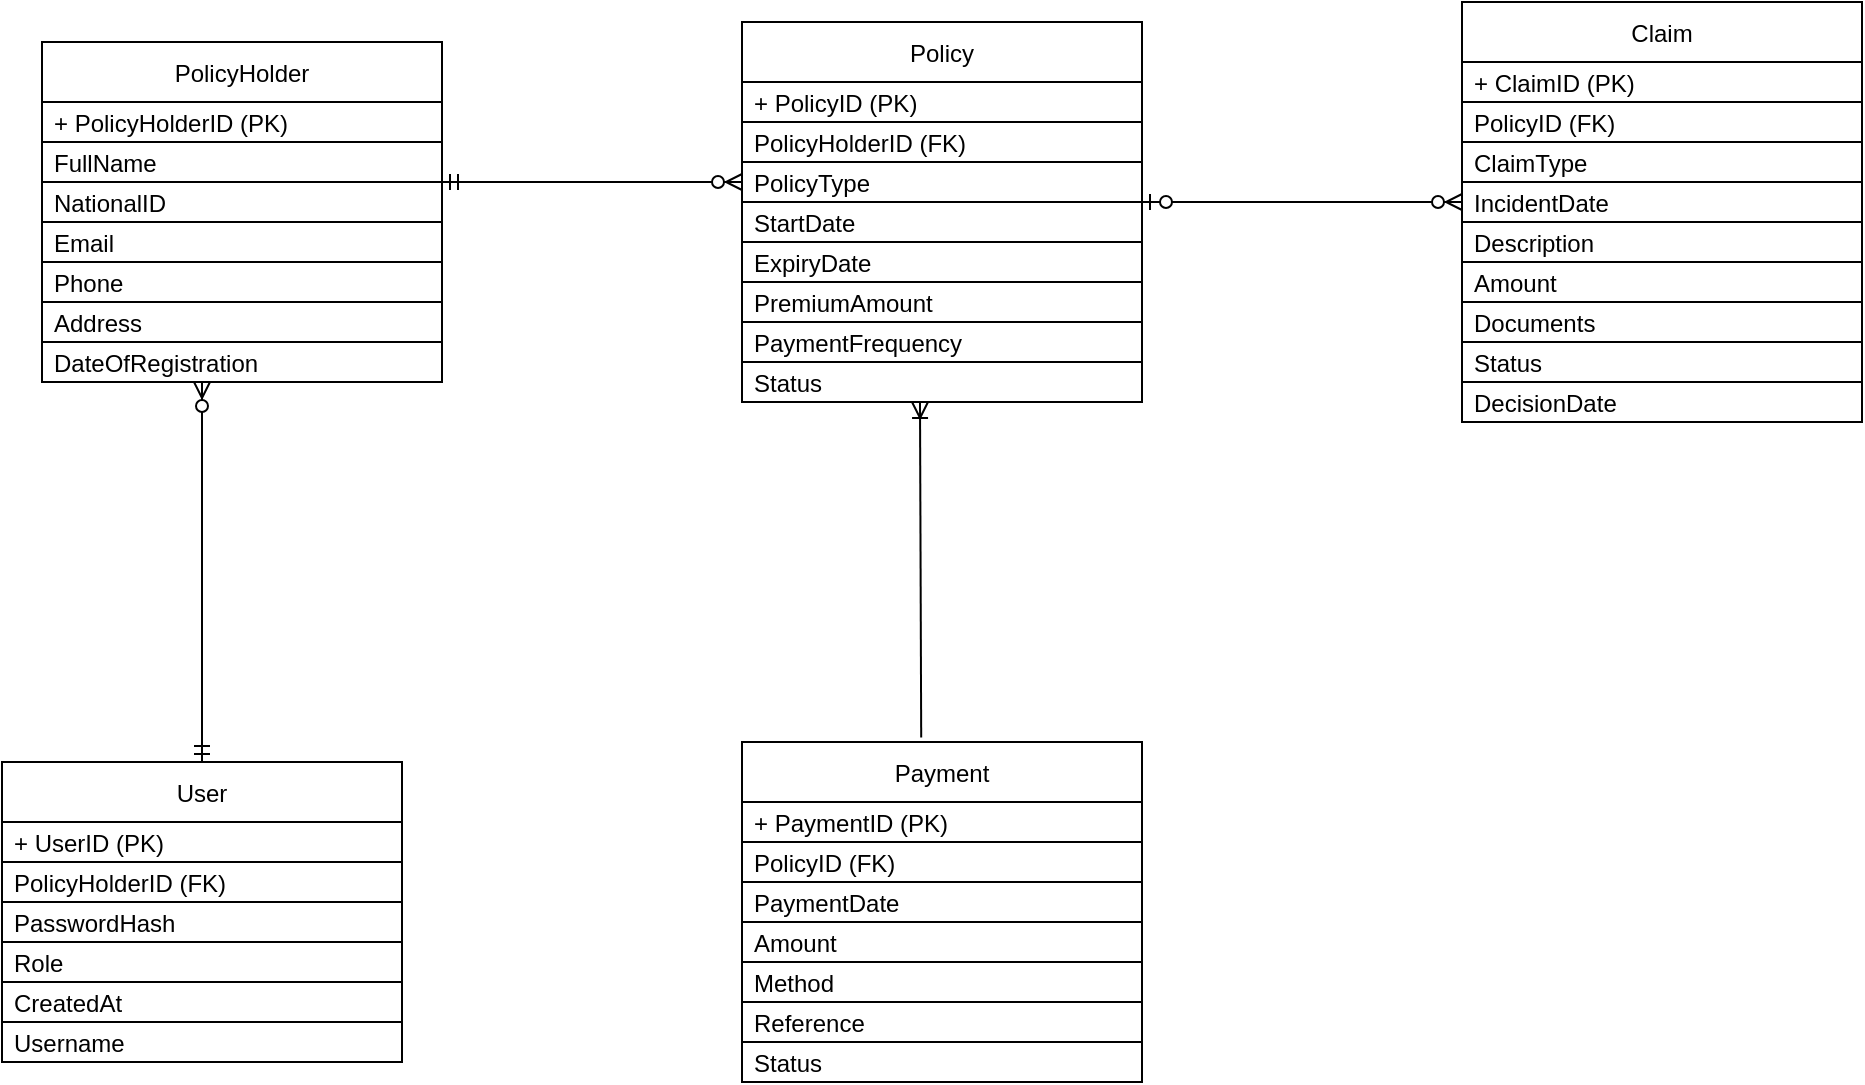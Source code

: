 <mxfile version="27.0.5">
  <diagram id="wFc8VCzFppFHuw0yz1xw" name="Page-1">
    <mxGraphModel dx="1268" dy="611" grid="1" gridSize="10" guides="1" tooltips="1" connect="1" arrows="1" fold="1" page="1" pageScale="1" pageWidth="850" pageHeight="1100" math="0" shadow="0">
      <root>
        <mxCell id="0" />
        <mxCell id="1" parent="0" />
        <mxCell id="PolicyHolder" value="PolicyHolder" style="shape=table;startSize=30;container=1;collapsible=0;childLayout=tableLayout;fixedRows=1;rowLines=0;" parent="1" vertex="1">
          <mxGeometry x="50" y="60" width="200" height="170" as="geometry" />
        </mxCell>
        <mxCell id="PolicyHolder_0" value="+ PolicyHolderID (PK)" style="shape=tableRow;align=left;spacingLeft=4;" parent="PolicyHolder" vertex="1">
          <mxGeometry y="30" width="200" height="20" as="geometry" />
        </mxCell>
        <mxCell id="PolicyHolder_1" value="FullName" style="shape=tableRow;align=left;spacingLeft=4;" parent="PolicyHolder" vertex="1">
          <mxGeometry y="50" width="200" height="20" as="geometry" />
        </mxCell>
        <mxCell id="PolicyHolder_2" value="NationalID " style="shape=tableRow;align=left;spacingLeft=4;" parent="PolicyHolder" vertex="1">
          <mxGeometry y="70" width="200" height="20" as="geometry" />
        </mxCell>
        <mxCell id="PolicyHolder_3" value="Email " style="shape=tableRow;align=left;spacingLeft=4;" parent="PolicyHolder" vertex="1">
          <mxGeometry y="90" width="200" height="20" as="geometry" />
        </mxCell>
        <mxCell id="PolicyHolder_4" value="Phone" style="shape=tableRow;align=left;spacingLeft=4;" parent="PolicyHolder" vertex="1">
          <mxGeometry y="110" width="200" height="20" as="geometry" />
        </mxCell>
        <mxCell id="PolicyHolder_5" value="Address" style="shape=tableRow;align=left;spacingLeft=4;" parent="PolicyHolder" vertex="1">
          <mxGeometry y="130" width="200" height="20" as="geometry" />
        </mxCell>
        <mxCell id="PolicyHolder_6" value="DateOfRegistration" style="shape=tableRow;align=left;spacingLeft=4;" parent="PolicyHolder" vertex="1">
          <mxGeometry y="150" width="200" height="20" as="geometry" />
        </mxCell>
        <mxCell id="Policy" value="Policy" style="shape=table;startSize=30;container=1;collapsible=0;childLayout=tableLayout;fixedRows=1;rowLines=0;" parent="1" vertex="1">
          <mxGeometry x="400" y="50" width="200" height="190" as="geometry" />
        </mxCell>
        <mxCell id="Policy_0" value="+ PolicyID (PK)" style="shape=tableRow;align=left;spacingLeft=4;" parent="Policy" vertex="1">
          <mxGeometry y="30" width="200" height="20" as="geometry" />
        </mxCell>
        <mxCell id="Policy_1" value="PolicyHolderID (FK)" style="shape=tableRow;align=left;spacingLeft=4;" parent="Policy" vertex="1">
          <mxGeometry y="50" width="200" height="20" as="geometry" />
        </mxCell>
        <mxCell id="Policy_2" value="PolicyType" style="shape=tableRow;align=left;spacingLeft=4;" parent="Policy" vertex="1">
          <mxGeometry y="70" width="200" height="20" as="geometry" />
        </mxCell>
        <mxCell id="Policy_3" value="StartDate" style="shape=tableRow;align=left;spacingLeft=4;" parent="Policy" vertex="1">
          <mxGeometry y="90" width="200" height="20" as="geometry" />
        </mxCell>
        <mxCell id="Policy_4" value="ExpiryDate" style="shape=tableRow;align=left;spacingLeft=4;" parent="Policy" vertex="1">
          <mxGeometry y="110" width="200" height="20" as="geometry" />
        </mxCell>
        <mxCell id="Policy_5" value="PremiumAmount" style="shape=tableRow;align=left;spacingLeft=4;" parent="Policy" vertex="1">
          <mxGeometry y="130" width="200" height="20" as="geometry" />
        </mxCell>
        <mxCell id="Policy_6" value="PaymentFrequency" style="shape=tableRow;align=left;spacingLeft=4;" parent="Policy" vertex="1">
          <mxGeometry y="150" width="200" height="20" as="geometry" />
        </mxCell>
        <mxCell id="Policy_7" value="Status" style="shape=tableRow;align=left;spacingLeft=4;" parent="Policy" vertex="1">
          <mxGeometry y="170" width="200" height="20" as="geometry" />
        </mxCell>
        <mxCell id="Claim" value="Claim" style="shape=table;startSize=30;container=1;collapsible=0;childLayout=tableLayout;fixedRows=1;rowLines=0;" parent="1" vertex="1">
          <mxGeometry x="760" y="40" width="200" height="210" as="geometry" />
        </mxCell>
        <mxCell id="Claim_0" value="+ ClaimID (PK)" style="shape=tableRow;align=left;spacingLeft=4;" parent="Claim" vertex="1">
          <mxGeometry y="30" width="200" height="20" as="geometry" />
        </mxCell>
        <mxCell id="Claim_1" value="PolicyID (FK)" style="shape=tableRow;align=left;spacingLeft=4;" parent="Claim" vertex="1">
          <mxGeometry y="50" width="200" height="20" as="geometry" />
        </mxCell>
        <mxCell id="Claim_2" value="ClaimType" style="shape=tableRow;align=left;spacingLeft=4;" parent="Claim" vertex="1">
          <mxGeometry y="70" width="200" height="20" as="geometry" />
        </mxCell>
        <mxCell id="Claim_3" value="IncidentDate" style="shape=tableRow;align=left;spacingLeft=4;" parent="Claim" vertex="1">
          <mxGeometry y="90" width="200" height="20" as="geometry" />
        </mxCell>
        <mxCell id="Claim_4" value="Description" style="shape=tableRow;align=left;spacingLeft=4;" parent="Claim" vertex="1">
          <mxGeometry y="110" width="200" height="20" as="geometry" />
        </mxCell>
        <mxCell id="Claim_5" value="Amount" style="shape=tableRow;align=left;spacingLeft=4;" parent="Claim" vertex="1">
          <mxGeometry y="130" width="200" height="20" as="geometry" />
        </mxCell>
        <mxCell id="Claim_6" value="Documents" style="shape=tableRow;align=left;spacingLeft=4;" parent="Claim" vertex="1">
          <mxGeometry y="150" width="200" height="20" as="geometry" />
        </mxCell>
        <mxCell id="Claim_7" value="Status" style="shape=tableRow;align=left;spacingLeft=4;" parent="Claim" vertex="1">
          <mxGeometry y="170" width="200" height="20" as="geometry" />
        </mxCell>
        <mxCell id="Claim_8" value="DecisionDate" style="shape=tableRow;align=left;spacingLeft=4;" parent="Claim" vertex="1">
          <mxGeometry y="190" width="200" height="20" as="geometry" />
        </mxCell>
        <mxCell id="Payment" value="Payment" style="shape=table;startSize=30;container=1;collapsible=0;childLayout=tableLayout;fixedRows=1;rowLines=0;" parent="1" vertex="1">
          <mxGeometry x="400" y="410" width="200" height="170" as="geometry" />
        </mxCell>
        <mxCell id="Payment_0" value="+ PaymentID (PK)" style="shape=tableRow;align=left;spacingLeft=4;" parent="Payment" vertex="1">
          <mxGeometry y="30" width="200" height="20" as="geometry" />
        </mxCell>
        <mxCell id="Payment_1" value="PolicyID (FK)" style="shape=tableRow;align=left;spacingLeft=4;" parent="Payment" vertex="1">
          <mxGeometry y="50" width="200" height="20" as="geometry" />
        </mxCell>
        <mxCell id="Payment_2" value="PaymentDate" style="shape=tableRow;align=left;spacingLeft=4;" parent="Payment" vertex="1">
          <mxGeometry y="70" width="200" height="20" as="geometry" />
        </mxCell>
        <mxCell id="Payment_3" value="Amount" style="shape=tableRow;align=left;spacingLeft=4;" parent="Payment" vertex="1">
          <mxGeometry y="90" width="200" height="20" as="geometry" />
        </mxCell>
        <mxCell id="Payment_4" value="Method" style="shape=tableRow;align=left;spacingLeft=4;" parent="Payment" vertex="1">
          <mxGeometry y="110" width="200" height="20" as="geometry" />
        </mxCell>
        <mxCell id="Payment_5" value="Reference " style="shape=tableRow;align=left;spacingLeft=4;" parent="Payment" vertex="1">
          <mxGeometry y="130" width="200" height="20" as="geometry" />
        </mxCell>
        <mxCell id="Payment_6" value="Status" style="shape=tableRow;align=left;spacingLeft=4;" parent="Payment" vertex="1">
          <mxGeometry y="150" width="200" height="20" as="geometry" />
        </mxCell>
        <mxCell id="OGsNQ4hMO1-vXhyGlJds-3" value="" style="fontSize=12;html=1;endArrow=ERzeroToMany;startArrow=ERmandOne;rounded=0;" edge="1" parent="1" source="User">
          <mxGeometry width="100" height="100" relative="1" as="geometry">
            <mxPoint x="140.8" y="398.2" as="sourcePoint" />
            <mxPoint x="130" y="230" as="targetPoint" />
          </mxGeometry>
        </mxCell>
        <mxCell id="OGsNQ4hMO1-vXhyGlJds-4" value="" style="edgeStyle=entityRelationEdgeStyle;fontSize=12;html=1;endArrow=ERzeroToMany;startArrow=ERmandOne;rounded=0;entryX=0;entryY=0.5;entryDx=0;entryDy=0;" edge="1" parent="1" target="Policy_2">
          <mxGeometry width="100" height="100" relative="1" as="geometry">
            <mxPoint x="250" y="130" as="sourcePoint" />
            <mxPoint x="350" y="160" as="targetPoint" />
          </mxGeometry>
        </mxCell>
        <mxCell id="OGsNQ4hMO1-vXhyGlJds-6" value="" style="fontSize=12;html=1;endArrow=ERzeroToMany;startArrow=ERzeroToOne;rounded=0;exitX=1;exitY=0;exitDx=0;exitDy=0;entryX=0;entryY=0.5;entryDx=0;entryDy=0;" edge="1" parent="1" source="Policy_3" target="Claim_3">
          <mxGeometry width="100" height="100" relative="1" as="geometry">
            <mxPoint x="650" y="310" as="sourcePoint" />
            <mxPoint x="750" y="160" as="targetPoint" />
            <Array as="points" />
          </mxGeometry>
        </mxCell>
        <mxCell id="OGsNQ4hMO1-vXhyGlJds-8" value="" style="fontSize=12;html=1;endArrow=ERoneToMany;rounded=0;exitX=0.448;exitY=-0.013;exitDx=0;exitDy=0;exitPerimeter=0;" edge="1" parent="1" source="Payment">
          <mxGeometry width="100" height="100" relative="1" as="geometry">
            <mxPoint x="400" y="390" as="sourcePoint" />
            <mxPoint x="489" y="240" as="targetPoint" />
          </mxGeometry>
        </mxCell>
        <mxCell id="User" value="User" style="shape=table;startSize=30;container=1;collapsible=0;childLayout=tableLayout;fixedRows=1;rowLines=0;" parent="1" vertex="1">
          <mxGeometry x="30" y="420" width="200" height="150" as="geometry" />
        </mxCell>
        <mxCell id="User_0" value="+ UserID (PK)" style="shape=tableRow;align=left;spacingLeft=4;startSize=0;" parent="User" vertex="1">
          <mxGeometry y="30" width="200" height="20" as="geometry" />
        </mxCell>
        <mxCell id="User_1" value="PolicyHolderID (FK)" style="shape=tableRow;align=left;spacingLeft=4;startSize=0;" parent="User" vertex="1">
          <mxGeometry y="50" width="200" height="20" as="geometry" />
        </mxCell>
        <mxCell id="User_2" value="PasswordHash" style="shape=tableRow;align=left;spacingLeft=4;startSize=0;" parent="User" vertex="1">
          <mxGeometry y="70" width="200" height="20" as="geometry" />
        </mxCell>
        <mxCell id="User_3" value="Role" style="shape=tableRow;align=left;spacingLeft=4;startSize=0;" parent="User" vertex="1">
          <mxGeometry y="90" width="200" height="20" as="geometry" />
        </mxCell>
        <mxCell id="User_4" value="CreatedAt" style="shape=tableRow;align=left;spacingLeft=4;startSize=0;" parent="User" vertex="1">
          <mxGeometry y="110" width="200" height="20" as="geometry" />
        </mxCell>
        <mxCell id="User_5" value="Username" style="shape=tableRow;align=left;spacingLeft=4;startSize=0;" parent="User" vertex="1">
          <mxGeometry y="130" width="200" height="20" as="geometry" />
        </mxCell>
      </root>
    </mxGraphModel>
  </diagram>
</mxfile>
